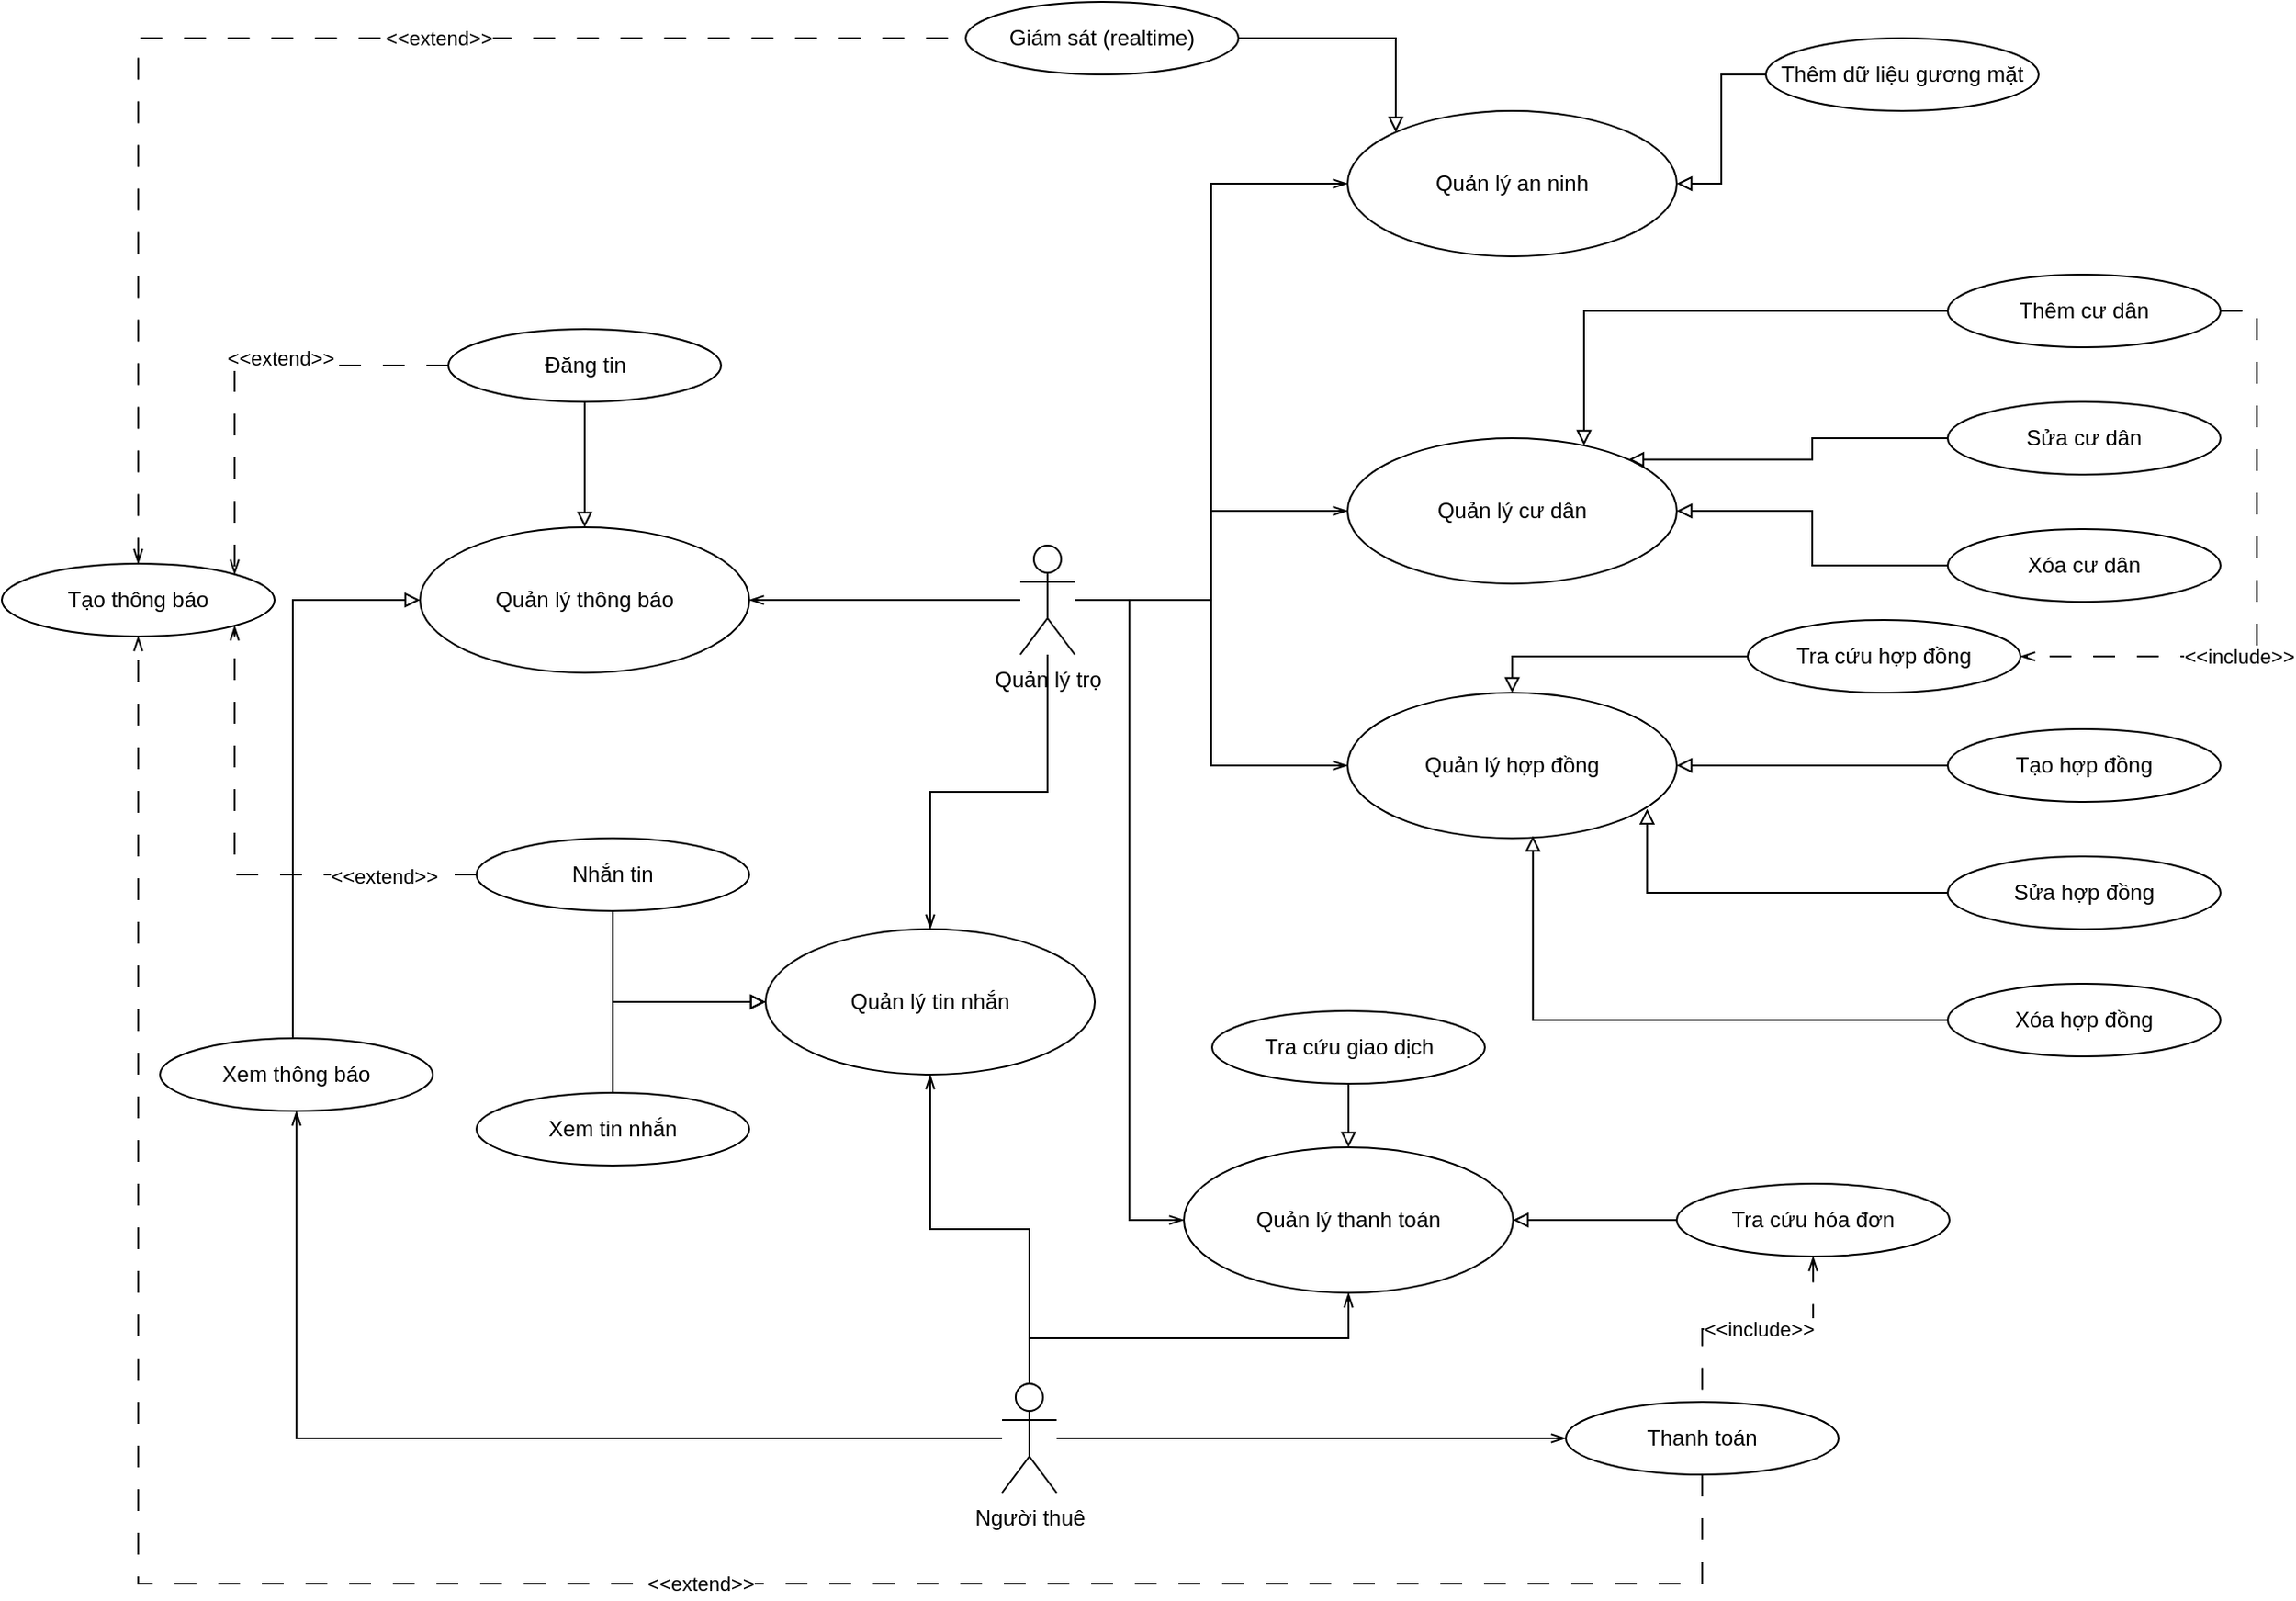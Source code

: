 <mxfile version="24.7.17">
  <diagram name="Trang-1" id="yEuiFoIGrTHZl7ALu6An">
    <mxGraphModel dx="2973" dy="930" grid="1" gridSize="10" guides="1" tooltips="1" connect="1" arrows="1" fold="1" page="1" pageScale="1" pageWidth="827" pageHeight="1169" math="0" shadow="0">
      <root>
        <mxCell id="0" />
        <mxCell id="1" parent="0" />
        <mxCell id="DW6Q15kop0yDBr9HgBJc-14" style="edgeStyle=orthogonalEdgeStyle;rounded=0;orthogonalLoop=1;jettySize=auto;html=1;endArrow=openThin;endFill=0;" parent="1" source="DW6Q15kop0yDBr9HgBJc-1" target="DW6Q15kop0yDBr9HgBJc-7" edge="1">
          <mxGeometry relative="1" as="geometry">
            <mxPoint x="160" y="241" as="sourcePoint" />
          </mxGeometry>
        </mxCell>
        <mxCell id="DW6Q15kop0yDBr9HgBJc-15" style="edgeStyle=orthogonalEdgeStyle;rounded=0;orthogonalLoop=1;jettySize=auto;html=1;entryX=0;entryY=0.5;entryDx=0;entryDy=0;endArrow=openThin;endFill=0;" parent="1" source="DW6Q15kop0yDBr9HgBJc-1" target="DW6Q15kop0yDBr9HgBJc-5" edge="1">
          <mxGeometry relative="1" as="geometry">
            <mxPoint x="160" y="230" as="sourcePoint" />
          </mxGeometry>
        </mxCell>
        <mxCell id="DW6Q15kop0yDBr9HgBJc-49" style="edgeStyle=orthogonalEdgeStyle;rounded=0;orthogonalLoop=1;jettySize=auto;html=1;entryX=0;entryY=0.5;entryDx=0;entryDy=0;endArrow=openThin;endFill=0;" parent="1" source="DW6Q15kop0yDBr9HgBJc-1" target="DW6Q15kop0yDBr9HgBJc-42" edge="1">
          <mxGeometry relative="1" as="geometry" />
        </mxCell>
        <mxCell id="DW6Q15kop0yDBr9HgBJc-60" style="edgeStyle=orthogonalEdgeStyle;rounded=0;orthogonalLoop=1;jettySize=auto;html=1;endArrow=openThin;endFill=0;" parent="1" source="DW6Q15kop0yDBr9HgBJc-1" target="DW6Q15kop0yDBr9HgBJc-53" edge="1">
          <mxGeometry relative="1" as="geometry">
            <Array as="points">
              <mxPoint x="120" y="359" />
              <mxPoint x="120" y="700" />
            </Array>
          </mxGeometry>
        </mxCell>
        <mxCell id="RYY4jtcMpG90oxifFVs--2" style="edgeStyle=orthogonalEdgeStyle;rounded=0;orthogonalLoop=1;jettySize=auto;html=1;endArrow=openThin;endFill=0;" edge="1" parent="1" source="DW6Q15kop0yDBr9HgBJc-1" target="RYY4jtcMpG90oxifFVs--1">
          <mxGeometry relative="1" as="geometry" />
        </mxCell>
        <mxCell id="RYY4jtcMpG90oxifFVs--24" style="edgeStyle=orthogonalEdgeStyle;rounded=0;orthogonalLoop=1;jettySize=auto;html=1;endArrow=openThin;endFill=0;" edge="1" parent="1" source="DW6Q15kop0yDBr9HgBJc-1" target="RYY4jtcMpG90oxifFVs--23">
          <mxGeometry relative="1" as="geometry" />
        </mxCell>
        <mxCell id="DW6Q15kop0yDBr9HgBJc-1" value="Quản lý trọ" style="shape=umlActor;verticalLabelPosition=bottom;verticalAlign=top;html=1;outlineConnect=0;" parent="1" vertex="1">
          <mxGeometry x="60" y="329" width="30" height="60" as="geometry" />
        </mxCell>
        <mxCell id="DW6Q15kop0yDBr9HgBJc-40" style="edgeStyle=orthogonalEdgeStyle;rounded=0;orthogonalLoop=1;jettySize=auto;html=1;exitX=0.5;exitY=0;exitDx=0;exitDy=0;startArrow=block;startFill=0;endArrow=none;endFill=0;" parent="1" source="DW6Q15kop0yDBr9HgBJc-5" target="DW6Q15kop0yDBr9HgBJc-37" edge="1">
          <mxGeometry relative="1" as="geometry" />
        </mxCell>
        <mxCell id="DW6Q15kop0yDBr9HgBJc-5" value="Quản lý hợp đồng" style="ellipse;whiteSpace=wrap;html=1;" parent="1" vertex="1">
          <mxGeometry x="240" y="410" width="181" height="80" as="geometry" />
        </mxCell>
        <mxCell id="DW6Q15kop0yDBr9HgBJc-7" value="Quản lý cư dân" style="ellipse;whiteSpace=wrap;html=1;" parent="1" vertex="1">
          <mxGeometry x="240" y="270" width="181" height="80" as="geometry" />
        </mxCell>
        <mxCell id="DW6Q15kop0yDBr9HgBJc-38" value="&amp;lt;&amp;lt;include&amp;gt;&amp;gt;" style="edgeStyle=orthogonalEdgeStyle;rounded=0;orthogonalLoop=1;jettySize=auto;html=1;entryX=1;entryY=0.5;entryDx=0;entryDy=0;endArrow=openThin;endFill=0;dashed=1;dashPattern=12 12;" parent="1" source="DW6Q15kop0yDBr9HgBJc-12" target="DW6Q15kop0yDBr9HgBJc-37" edge="1">
          <mxGeometry x="0.294" relative="1" as="geometry">
            <Array as="points">
              <mxPoint x="740" y="200" />
              <mxPoint x="740" y="390" />
            </Array>
            <mxPoint as="offset" />
          </mxGeometry>
        </mxCell>
        <mxCell id="DW6Q15kop0yDBr9HgBJc-12" value="Thêm cư dân" style="ellipse;whiteSpace=wrap;html=1;" parent="1" vertex="1">
          <mxGeometry x="570" y="180" width="150" height="40" as="geometry" />
        </mxCell>
        <mxCell id="DW6Q15kop0yDBr9HgBJc-34" style="edgeStyle=orthogonalEdgeStyle;rounded=0;orthogonalLoop=1;jettySize=auto;html=1;exitX=0;exitY=0.5;exitDx=0;exitDy=0;entryX=1;entryY=0.5;entryDx=0;entryDy=0;endArrow=block;endFill=0;" parent="1" source="DW6Q15kop0yDBr9HgBJc-17" target="DW6Q15kop0yDBr9HgBJc-7" edge="1">
          <mxGeometry relative="1" as="geometry" />
        </mxCell>
        <mxCell id="DW6Q15kop0yDBr9HgBJc-17" value="Xóa cư dân" style="ellipse;whiteSpace=wrap;html=1;" parent="1" vertex="1">
          <mxGeometry x="570" y="320" width="150" height="40" as="geometry" />
        </mxCell>
        <mxCell id="DW6Q15kop0yDBr9HgBJc-33" style="edgeStyle=orthogonalEdgeStyle;rounded=0;orthogonalLoop=1;jettySize=auto;html=1;exitX=0;exitY=0.5;exitDx=0;exitDy=0;entryX=1;entryY=0;entryDx=0;entryDy=0;endArrow=block;endFill=0;" parent="1" source="DW6Q15kop0yDBr9HgBJc-18" target="DW6Q15kop0yDBr9HgBJc-7" edge="1">
          <mxGeometry relative="1" as="geometry" />
        </mxCell>
        <mxCell id="DW6Q15kop0yDBr9HgBJc-18" value="Sửa cư dân" style="ellipse;whiteSpace=wrap;html=1;" parent="1" vertex="1">
          <mxGeometry x="570" y="250" width="150" height="40" as="geometry" />
        </mxCell>
        <mxCell id="DW6Q15kop0yDBr9HgBJc-29" style="edgeStyle=orthogonalEdgeStyle;rounded=0;orthogonalLoop=1;jettySize=auto;html=1;exitX=0;exitY=0.5;exitDx=0;exitDy=0;endArrow=block;endFill=0;" parent="1" source="DW6Q15kop0yDBr9HgBJc-26" target="DW6Q15kop0yDBr9HgBJc-5" edge="1">
          <mxGeometry relative="1" as="geometry" />
        </mxCell>
        <mxCell id="DW6Q15kop0yDBr9HgBJc-26" value="Tạo hợp đồng" style="ellipse;whiteSpace=wrap;html=1;" parent="1" vertex="1">
          <mxGeometry x="570" y="430" width="150" height="40" as="geometry" />
        </mxCell>
        <mxCell id="DW6Q15kop0yDBr9HgBJc-27" value="Xóa hợp đồng" style="ellipse;whiteSpace=wrap;html=1;" parent="1" vertex="1">
          <mxGeometry x="570" y="570" width="150" height="40" as="geometry" />
        </mxCell>
        <mxCell id="DW6Q15kop0yDBr9HgBJc-28" value="Sửa hợp đồng" style="ellipse;whiteSpace=wrap;html=1;" parent="1" vertex="1">
          <mxGeometry x="570" y="500" width="150" height="40" as="geometry" />
        </mxCell>
        <mxCell id="DW6Q15kop0yDBr9HgBJc-30" style="edgeStyle=orthogonalEdgeStyle;rounded=0;orthogonalLoop=1;jettySize=auto;html=1;exitX=0;exitY=0.5;exitDx=0;exitDy=0;entryX=0.91;entryY=0.798;entryDx=0;entryDy=0;entryPerimeter=0;endArrow=block;endFill=0;" parent="1" source="DW6Q15kop0yDBr9HgBJc-28" target="DW6Q15kop0yDBr9HgBJc-5" edge="1">
          <mxGeometry relative="1" as="geometry" />
        </mxCell>
        <mxCell id="DW6Q15kop0yDBr9HgBJc-31" style="edgeStyle=orthogonalEdgeStyle;rounded=0;orthogonalLoop=1;jettySize=auto;html=1;exitX=0;exitY=0.5;exitDx=0;exitDy=0;entryX=0.563;entryY=0.984;entryDx=0;entryDy=0;entryPerimeter=0;endArrow=block;endFill=0;" parent="1" source="DW6Q15kop0yDBr9HgBJc-27" target="DW6Q15kop0yDBr9HgBJc-5" edge="1">
          <mxGeometry relative="1" as="geometry" />
        </mxCell>
        <mxCell id="DW6Q15kop0yDBr9HgBJc-32" style="edgeStyle=orthogonalEdgeStyle;rounded=0;orthogonalLoop=1;jettySize=auto;html=1;exitX=0;exitY=0.5;exitDx=0;exitDy=0;endArrow=block;endFill=0;" parent="1" source="DW6Q15kop0yDBr9HgBJc-12" target="DW6Q15kop0yDBr9HgBJc-7" edge="1">
          <mxGeometry relative="1" as="geometry">
            <Array as="points">
              <mxPoint x="370" y="200" />
            </Array>
          </mxGeometry>
        </mxCell>
        <mxCell id="DW6Q15kop0yDBr9HgBJc-37" value="Tra cứu hợp đồng" style="ellipse;whiteSpace=wrap;html=1;" parent="1" vertex="1">
          <mxGeometry x="460" y="370" width="150" height="40" as="geometry" />
        </mxCell>
        <mxCell id="DW6Q15kop0yDBr9HgBJc-42" value="Quản lý an ninh" style="ellipse;whiteSpace=wrap;html=1;" parent="1" vertex="1">
          <mxGeometry x="240" y="90" width="181" height="80" as="geometry" />
        </mxCell>
        <mxCell id="DW6Q15kop0yDBr9HgBJc-45" style="edgeStyle=orthogonalEdgeStyle;rounded=0;orthogonalLoop=1;jettySize=auto;html=1;entryX=0;entryY=0;entryDx=0;entryDy=0;endArrow=block;endFill=0;" parent="1" source="DW6Q15kop0yDBr9HgBJc-44" target="DW6Q15kop0yDBr9HgBJc-42" edge="1">
          <mxGeometry relative="1" as="geometry" />
        </mxCell>
        <mxCell id="DW6Q15kop0yDBr9HgBJc-44" value="Giám sát (realtime)" style="ellipse;whiteSpace=wrap;html=1;" parent="1" vertex="1">
          <mxGeometry x="30" y="30" width="150" height="40" as="geometry" />
        </mxCell>
        <mxCell id="DW6Q15kop0yDBr9HgBJc-51" style="edgeStyle=orthogonalEdgeStyle;rounded=0;orthogonalLoop=1;jettySize=auto;html=1;exitX=0;exitY=0.5;exitDx=0;exitDy=0;endArrow=block;endFill=0;" parent="1" source="DW6Q15kop0yDBr9HgBJc-50" target="DW6Q15kop0yDBr9HgBJc-42" edge="1">
          <mxGeometry relative="1" as="geometry" />
        </mxCell>
        <mxCell id="DW6Q15kop0yDBr9HgBJc-50" value="Thêm dữ liệu gương mặt" style="ellipse;whiteSpace=wrap;html=1;" parent="1" vertex="1">
          <mxGeometry x="470" y="50" width="150" height="40" as="geometry" />
        </mxCell>
        <mxCell id="DW6Q15kop0yDBr9HgBJc-58" style="edgeStyle=orthogonalEdgeStyle;rounded=0;orthogonalLoop=1;jettySize=auto;html=1;endArrow=openThin;endFill=0;" parent="1" source="DW6Q15kop0yDBr9HgBJc-52" target="DW6Q15kop0yDBr9HgBJc-57" edge="1">
          <mxGeometry relative="1" as="geometry" />
        </mxCell>
        <mxCell id="DW6Q15kop0yDBr9HgBJc-65" style="edgeStyle=orthogonalEdgeStyle;rounded=0;orthogonalLoop=1;jettySize=auto;html=1;endArrow=openThin;endFill=0;exitX=0.5;exitY=0;exitDx=0;exitDy=0;exitPerimeter=0;" parent="1" source="DW6Q15kop0yDBr9HgBJc-52" target="DW6Q15kop0yDBr9HgBJc-53" edge="1">
          <mxGeometry relative="1" as="geometry" />
        </mxCell>
        <mxCell id="RYY4jtcMpG90oxifFVs--7" style="edgeStyle=orthogonalEdgeStyle;rounded=0;orthogonalLoop=1;jettySize=auto;html=1;entryX=0.5;entryY=1;entryDx=0;entryDy=0;endArrow=openThin;endFill=0;" edge="1" parent="1" source="DW6Q15kop0yDBr9HgBJc-52" target="RYY4jtcMpG90oxifFVs--4">
          <mxGeometry relative="1" as="geometry" />
        </mxCell>
        <mxCell id="RYY4jtcMpG90oxifFVs--25" style="edgeStyle=orthogonalEdgeStyle;rounded=0;orthogonalLoop=1;jettySize=auto;html=1;entryX=0.5;entryY=1;entryDx=0;entryDy=0;endArrow=openThin;endFill=0;" edge="1" parent="1" source="DW6Q15kop0yDBr9HgBJc-52" target="RYY4jtcMpG90oxifFVs--23">
          <mxGeometry relative="1" as="geometry" />
        </mxCell>
        <mxCell id="DW6Q15kop0yDBr9HgBJc-52" value="Người thuê" style="shape=umlActor;verticalLabelPosition=bottom;verticalAlign=top;html=1;outlineConnect=0;" parent="1" vertex="1">
          <mxGeometry x="50" y="790" width="30" height="60" as="geometry" />
        </mxCell>
        <mxCell id="DW6Q15kop0yDBr9HgBJc-53" value="Quản lý thanh toán" style="ellipse;whiteSpace=wrap;html=1;" parent="1" vertex="1">
          <mxGeometry x="150" y="660" width="181" height="80" as="geometry" />
        </mxCell>
        <mxCell id="DW6Q15kop0yDBr9HgBJc-62" style="edgeStyle=orthogonalEdgeStyle;rounded=0;orthogonalLoop=1;jettySize=auto;html=1;exitX=0;exitY=0.5;exitDx=0;exitDy=0;endArrow=block;endFill=0;" parent="1" source="DW6Q15kop0yDBr9HgBJc-55" target="DW6Q15kop0yDBr9HgBJc-53" edge="1">
          <mxGeometry relative="1" as="geometry" />
        </mxCell>
        <mxCell id="DW6Q15kop0yDBr9HgBJc-63" value="&amp;lt;&amp;lt;include&amp;gt;&amp;gt;" style="edgeStyle=orthogonalEdgeStyle;rounded=0;orthogonalLoop=1;jettySize=auto;html=1;exitX=0.5;exitY=1;exitDx=0;exitDy=0;startArrow=openThin;startFill=0;endArrow=none;endFill=0;dashed=1;dashPattern=12 12;" parent="1" source="DW6Q15kop0yDBr9HgBJc-55" target="DW6Q15kop0yDBr9HgBJc-57" edge="1">
          <mxGeometry relative="1" as="geometry" />
        </mxCell>
        <mxCell id="DW6Q15kop0yDBr9HgBJc-55" value="Tra cứu hóa đơn" style="ellipse;whiteSpace=wrap;html=1;" parent="1" vertex="1">
          <mxGeometry x="421" y="680" width="150" height="40" as="geometry" />
        </mxCell>
        <mxCell id="DW6Q15kop0yDBr9HgBJc-61" style="edgeStyle=orthogonalEdgeStyle;rounded=0;orthogonalLoop=1;jettySize=auto;html=1;exitX=0.5;exitY=1;exitDx=0;exitDy=0;endArrow=block;endFill=0;" parent="1" source="DW6Q15kop0yDBr9HgBJc-56" target="DW6Q15kop0yDBr9HgBJc-53" edge="1">
          <mxGeometry relative="1" as="geometry" />
        </mxCell>
        <mxCell id="DW6Q15kop0yDBr9HgBJc-56" value="Tra cứu giao dịch" style="ellipse;whiteSpace=wrap;html=1;" parent="1" vertex="1">
          <mxGeometry x="165.5" y="585" width="150" height="40" as="geometry" />
        </mxCell>
        <mxCell id="RYY4jtcMpG90oxifFVs--16" style="edgeStyle=orthogonalEdgeStyle;rounded=0;orthogonalLoop=1;jettySize=auto;html=1;exitX=0.5;exitY=1;exitDx=0;exitDy=0;entryX=0.5;entryY=1;entryDx=0;entryDy=0;endArrow=openThin;endFill=0;dashed=1;dashPattern=12 12;" edge="1" parent="1" source="DW6Q15kop0yDBr9HgBJc-57" target="RYY4jtcMpG90oxifFVs--5">
          <mxGeometry relative="1" as="geometry">
            <Array as="points">
              <mxPoint x="435" y="900" />
              <mxPoint x="-425" y="900" />
            </Array>
          </mxGeometry>
        </mxCell>
        <mxCell id="RYY4jtcMpG90oxifFVs--18" value="&amp;lt;&amp;lt;extend&amp;gt;&amp;gt;" style="edgeLabel;html=1;align=center;verticalAlign=middle;resizable=0;points=[];" vertex="1" connectable="0" parent="RYY4jtcMpG90oxifFVs--16">
          <mxGeometry x="-0.151" relative="1" as="geometry">
            <mxPoint as="offset" />
          </mxGeometry>
        </mxCell>
        <mxCell id="DW6Q15kop0yDBr9HgBJc-57" value="Thanh toán" style="ellipse;whiteSpace=wrap;html=1;" parent="1" vertex="1">
          <mxGeometry x="360" y="800" width="150" height="40" as="geometry" />
        </mxCell>
        <mxCell id="RYY4jtcMpG90oxifFVs--1" value="Quản lý thông báo" style="ellipse;whiteSpace=wrap;html=1;" vertex="1" parent="1">
          <mxGeometry x="-270" y="319" width="181" height="80" as="geometry" />
        </mxCell>
        <mxCell id="RYY4jtcMpG90oxifFVs--8" style="edgeStyle=orthogonalEdgeStyle;rounded=0;orthogonalLoop=1;jettySize=auto;html=1;entryX=0;entryY=0.5;entryDx=0;entryDy=0;endArrow=block;endFill=0;" edge="1" parent="1" source="RYY4jtcMpG90oxifFVs--4" target="RYY4jtcMpG90oxifFVs--1">
          <mxGeometry relative="1" as="geometry">
            <Array as="points">
              <mxPoint x="-340" y="359" />
            </Array>
          </mxGeometry>
        </mxCell>
        <mxCell id="RYY4jtcMpG90oxifFVs--4" value="Xem thông báo" style="ellipse;whiteSpace=wrap;html=1;" vertex="1" parent="1">
          <mxGeometry x="-413" y="600" width="150" height="40" as="geometry" />
        </mxCell>
        <mxCell id="RYY4jtcMpG90oxifFVs--14" style="edgeStyle=orthogonalEdgeStyle;rounded=0;orthogonalLoop=1;jettySize=auto;html=1;exitX=0.5;exitY=0;exitDx=0;exitDy=0;entryX=0;entryY=0.5;entryDx=0;entryDy=0;startArrow=openThin;startFill=0;endArrow=none;endFill=0;dashed=1;dashPattern=12 12;" edge="1" parent="1" source="RYY4jtcMpG90oxifFVs--5" target="DW6Q15kop0yDBr9HgBJc-44">
          <mxGeometry relative="1" as="geometry" />
        </mxCell>
        <mxCell id="RYY4jtcMpG90oxifFVs--15" value="&amp;lt;&amp;lt;extend&amp;gt;&amp;gt;" style="edgeLabel;html=1;align=center;verticalAlign=middle;resizable=0;points=[];" vertex="1" connectable="0" parent="RYY4jtcMpG90oxifFVs--14">
          <mxGeometry x="0.219" relative="1" as="geometry">
            <mxPoint as="offset" />
          </mxGeometry>
        </mxCell>
        <mxCell id="RYY4jtcMpG90oxifFVs--5" value="Tạo thông báo" style="ellipse;whiteSpace=wrap;html=1;" vertex="1" parent="1">
          <mxGeometry x="-500" y="339" width="150" height="40" as="geometry" />
        </mxCell>
        <mxCell id="RYY4jtcMpG90oxifFVs--9" style="edgeStyle=orthogonalEdgeStyle;rounded=0;orthogonalLoop=1;jettySize=auto;html=1;endArrow=block;endFill=0;" edge="1" parent="1" source="RYY4jtcMpG90oxifFVs--6" target="RYY4jtcMpG90oxifFVs--1">
          <mxGeometry relative="1" as="geometry" />
        </mxCell>
        <mxCell id="RYY4jtcMpG90oxifFVs--19" style="edgeStyle=orthogonalEdgeStyle;rounded=0;orthogonalLoop=1;jettySize=auto;html=1;exitX=0;exitY=0.5;exitDx=0;exitDy=0;entryX=1;entryY=0;entryDx=0;entryDy=0;dashed=1;dashPattern=12 12;endArrow=openThin;endFill=0;" edge="1" parent="1" source="RYY4jtcMpG90oxifFVs--6" target="RYY4jtcMpG90oxifFVs--5">
          <mxGeometry relative="1" as="geometry" />
        </mxCell>
        <mxCell id="RYY4jtcMpG90oxifFVs--21" value="&amp;lt;&amp;lt;extend&amp;gt;&amp;gt;" style="edgeLabel;html=1;align=center;verticalAlign=middle;resizable=0;points=[];" vertex="1" connectable="0" parent="RYY4jtcMpG90oxifFVs--19">
          <mxGeometry x="-0.2" y="-4" relative="1" as="geometry">
            <mxPoint as="offset" />
          </mxGeometry>
        </mxCell>
        <mxCell id="RYY4jtcMpG90oxifFVs--6" value="Đăng tin" style="ellipse;whiteSpace=wrap;html=1;" vertex="1" parent="1">
          <mxGeometry x="-254.5" y="210" width="150" height="40" as="geometry" />
        </mxCell>
        <mxCell id="RYY4jtcMpG90oxifFVs--23" value="Quản lý tin nhắn" style="ellipse;whiteSpace=wrap;html=1;" vertex="1" parent="1">
          <mxGeometry x="-80" y="540" width="181" height="80" as="geometry" />
        </mxCell>
        <mxCell id="RYY4jtcMpG90oxifFVs--30" style="edgeStyle=orthogonalEdgeStyle;rounded=0;orthogonalLoop=1;jettySize=auto;html=1;exitX=0.5;exitY=1;exitDx=0;exitDy=0;entryX=0;entryY=0.5;entryDx=0;entryDy=0;endArrow=block;endFill=0;" edge="1" parent="1" source="RYY4jtcMpG90oxifFVs--26" target="RYY4jtcMpG90oxifFVs--23">
          <mxGeometry relative="1" as="geometry" />
        </mxCell>
        <mxCell id="RYY4jtcMpG90oxifFVs--26" value="Nhắn tin" style="ellipse;whiteSpace=wrap;html=1;" vertex="1" parent="1">
          <mxGeometry x="-239" y="490" width="150" height="40" as="geometry" />
        </mxCell>
        <mxCell id="RYY4jtcMpG90oxifFVs--29" style="edgeStyle=orthogonalEdgeStyle;rounded=0;orthogonalLoop=1;jettySize=auto;html=1;exitX=0.5;exitY=0;exitDx=0;exitDy=0;entryX=0;entryY=0.5;entryDx=0;entryDy=0;endArrow=block;endFill=0;" edge="1" parent="1" source="RYY4jtcMpG90oxifFVs--27" target="RYY4jtcMpG90oxifFVs--23">
          <mxGeometry relative="1" as="geometry" />
        </mxCell>
        <mxCell id="RYY4jtcMpG90oxifFVs--27" value="Xem tin nhắn" style="ellipse;whiteSpace=wrap;html=1;" vertex="1" parent="1">
          <mxGeometry x="-239" y="630" width="150" height="40" as="geometry" />
        </mxCell>
        <mxCell id="RYY4jtcMpG90oxifFVs--31" style="edgeStyle=orthogonalEdgeStyle;rounded=0;orthogonalLoop=1;jettySize=auto;html=1;entryX=1;entryY=1;entryDx=0;entryDy=0;endArrow=openThin;endFill=0;dashed=1;dashPattern=12 12;" edge="1" parent="1" source="RYY4jtcMpG90oxifFVs--26" target="RYY4jtcMpG90oxifFVs--5">
          <mxGeometry relative="1" as="geometry">
            <Array as="points">
              <mxPoint x="-372" y="510" />
            </Array>
          </mxGeometry>
        </mxCell>
        <mxCell id="RYY4jtcMpG90oxifFVs--32" value="&amp;lt;&amp;lt;extend&amp;gt;&amp;gt;" style="edgeLabel;html=1;align=center;verticalAlign=middle;resizable=0;points=[];" vertex="1" connectable="0" parent="RYY4jtcMpG90oxifFVs--31">
          <mxGeometry x="0.324" y="-3" relative="1" as="geometry">
            <mxPoint x="79" y="46" as="offset" />
          </mxGeometry>
        </mxCell>
      </root>
    </mxGraphModel>
  </diagram>
</mxfile>
